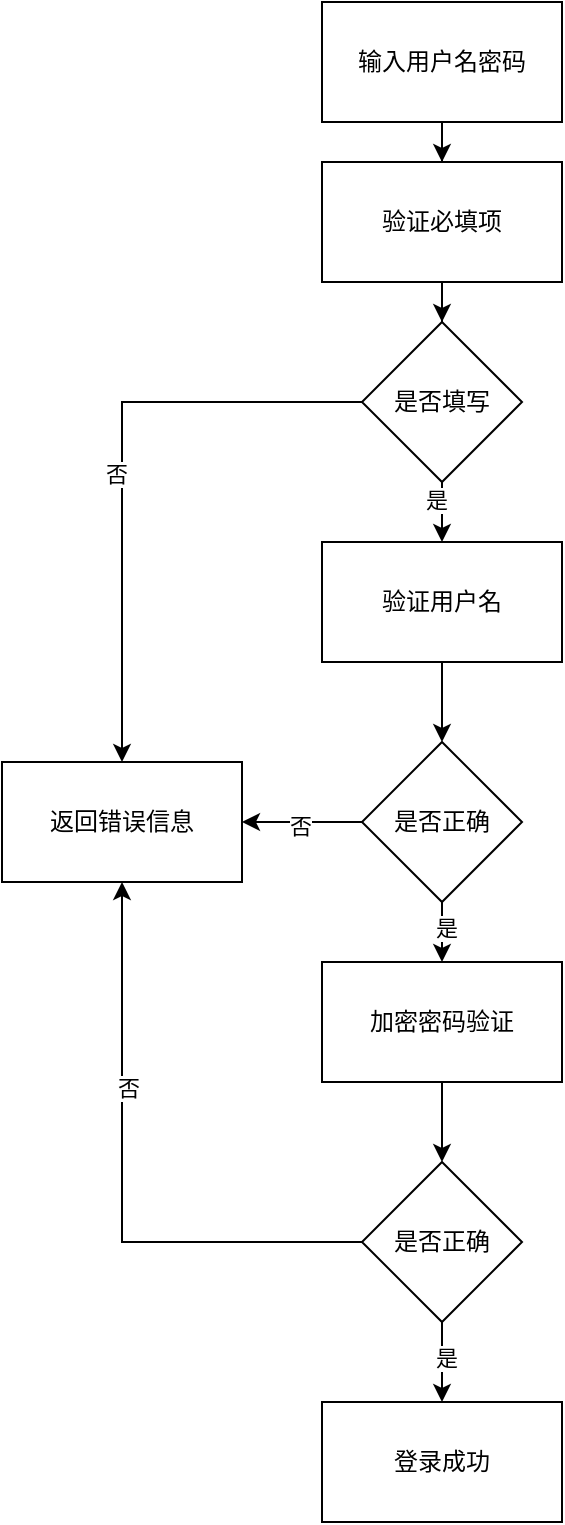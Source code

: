 <mxfile version="21.6.6" type="github">
  <diagram name="第 1 页" id="nJTiro2KDOgA4DlnFe6F">
    <mxGraphModel dx="2074" dy="1078" grid="1" gridSize="10" guides="1" tooltips="1" connect="1" arrows="1" fold="1" page="1" pageScale="1" pageWidth="827" pageHeight="1169" math="0" shadow="0">
      <root>
        <mxCell id="0" />
        <mxCell id="1" parent="0" />
        <mxCell id="Ul7BXX21oTJpgW4vxlUO-3" value="" style="edgeStyle=orthogonalEdgeStyle;rounded=0;orthogonalLoop=1;jettySize=auto;html=1;" edge="1" parent="1" source="Ul7BXX21oTJpgW4vxlUO-1" target="Ul7BXX21oTJpgW4vxlUO-2">
          <mxGeometry relative="1" as="geometry" />
        </mxCell>
        <mxCell id="Ul7BXX21oTJpgW4vxlUO-1" value="输入用户名密码" style="rounded=0;whiteSpace=wrap;html=1;" vertex="1" parent="1">
          <mxGeometry x="434" y="50" width="120" height="60" as="geometry" />
        </mxCell>
        <mxCell id="Ul7BXX21oTJpgW4vxlUO-7" value="" style="edgeStyle=orthogonalEdgeStyle;rounded=0;orthogonalLoop=1;jettySize=auto;html=1;" edge="1" parent="1" source="Ul7BXX21oTJpgW4vxlUO-2" target="Ul7BXX21oTJpgW4vxlUO-6">
          <mxGeometry relative="1" as="geometry" />
        </mxCell>
        <mxCell id="Ul7BXX21oTJpgW4vxlUO-2" value="验证必填项" style="whiteSpace=wrap;html=1;rounded=0;" vertex="1" parent="1">
          <mxGeometry x="434" y="130" width="120" height="60" as="geometry" />
        </mxCell>
        <mxCell id="Ul7BXX21oTJpgW4vxlUO-9" value="" style="edgeStyle=orthogonalEdgeStyle;rounded=0;orthogonalLoop=1;jettySize=auto;html=1;" edge="1" parent="1" source="Ul7BXX21oTJpgW4vxlUO-6" target="Ul7BXX21oTJpgW4vxlUO-8">
          <mxGeometry relative="1" as="geometry" />
        </mxCell>
        <mxCell id="Ul7BXX21oTJpgW4vxlUO-22" value="否" style="edgeLabel;html=1;align=center;verticalAlign=middle;resizable=0;points=[];" vertex="1" connectable="0" parent="Ul7BXX21oTJpgW4vxlUO-9">
          <mxGeometry x="0.04" y="-3" relative="1" as="geometry">
            <mxPoint as="offset" />
          </mxGeometry>
        </mxCell>
        <mxCell id="Ul7BXX21oTJpgW4vxlUO-11" value="" style="edgeStyle=orthogonalEdgeStyle;rounded=0;orthogonalLoop=1;jettySize=auto;html=1;" edge="1" parent="1" source="Ul7BXX21oTJpgW4vxlUO-6" target="Ul7BXX21oTJpgW4vxlUO-10">
          <mxGeometry relative="1" as="geometry" />
        </mxCell>
        <mxCell id="Ul7BXX21oTJpgW4vxlUO-25" value="是" style="edgeLabel;html=1;align=center;verticalAlign=middle;resizable=0;points=[];" vertex="1" connectable="0" parent="Ul7BXX21oTJpgW4vxlUO-11">
          <mxGeometry x="-0.64" y="-3" relative="1" as="geometry">
            <mxPoint as="offset" />
          </mxGeometry>
        </mxCell>
        <mxCell id="Ul7BXX21oTJpgW4vxlUO-6" value="是否填写" style="rhombus;whiteSpace=wrap;html=1;rounded=0;" vertex="1" parent="1">
          <mxGeometry x="454" y="210" width="80" height="80" as="geometry" />
        </mxCell>
        <mxCell id="Ul7BXX21oTJpgW4vxlUO-8" value="返回错误信息" style="whiteSpace=wrap;html=1;rounded=0;" vertex="1" parent="1">
          <mxGeometry x="274" y="430" width="120" height="60" as="geometry" />
        </mxCell>
        <mxCell id="Ul7BXX21oTJpgW4vxlUO-13" value="" style="edgeStyle=orthogonalEdgeStyle;rounded=0;orthogonalLoop=1;jettySize=auto;html=1;" edge="1" parent="1" source="Ul7BXX21oTJpgW4vxlUO-10" target="Ul7BXX21oTJpgW4vxlUO-12">
          <mxGeometry relative="1" as="geometry" />
        </mxCell>
        <mxCell id="Ul7BXX21oTJpgW4vxlUO-10" value="验证用户名" style="whiteSpace=wrap;html=1;rounded=0;" vertex="1" parent="1">
          <mxGeometry x="434" y="320" width="120" height="60" as="geometry" />
        </mxCell>
        <mxCell id="Ul7BXX21oTJpgW4vxlUO-14" style="edgeStyle=orthogonalEdgeStyle;rounded=0;orthogonalLoop=1;jettySize=auto;html=1;entryX=1;entryY=0.5;entryDx=0;entryDy=0;" edge="1" parent="1" source="Ul7BXX21oTJpgW4vxlUO-12" target="Ul7BXX21oTJpgW4vxlUO-8">
          <mxGeometry relative="1" as="geometry" />
        </mxCell>
        <mxCell id="Ul7BXX21oTJpgW4vxlUO-24" value="否" style="edgeLabel;html=1;align=center;verticalAlign=middle;resizable=0;points=[];" vertex="1" connectable="0" parent="Ul7BXX21oTJpgW4vxlUO-14">
          <mxGeometry x="0.033" y="2" relative="1" as="geometry">
            <mxPoint as="offset" />
          </mxGeometry>
        </mxCell>
        <mxCell id="Ul7BXX21oTJpgW4vxlUO-16" value="" style="edgeStyle=orthogonalEdgeStyle;rounded=0;orthogonalLoop=1;jettySize=auto;html=1;" edge="1" parent="1" source="Ul7BXX21oTJpgW4vxlUO-12" target="Ul7BXX21oTJpgW4vxlUO-15">
          <mxGeometry relative="1" as="geometry" />
        </mxCell>
        <mxCell id="Ul7BXX21oTJpgW4vxlUO-26" value="是" style="edgeLabel;html=1;align=center;verticalAlign=middle;resizable=0;points=[];" vertex="1" connectable="0" parent="Ul7BXX21oTJpgW4vxlUO-16">
          <mxGeometry x="0.32" y="2" relative="1" as="geometry">
            <mxPoint as="offset" />
          </mxGeometry>
        </mxCell>
        <mxCell id="Ul7BXX21oTJpgW4vxlUO-12" value="是否正确" style="rhombus;whiteSpace=wrap;html=1;rounded=0;" vertex="1" parent="1">
          <mxGeometry x="454" y="420" width="80" height="80" as="geometry" />
        </mxCell>
        <mxCell id="Ul7BXX21oTJpgW4vxlUO-18" value="" style="edgeStyle=orthogonalEdgeStyle;rounded=0;orthogonalLoop=1;jettySize=auto;html=1;" edge="1" parent="1" source="Ul7BXX21oTJpgW4vxlUO-15" target="Ul7BXX21oTJpgW4vxlUO-17">
          <mxGeometry relative="1" as="geometry" />
        </mxCell>
        <mxCell id="Ul7BXX21oTJpgW4vxlUO-15" value="加密密码验证" style="whiteSpace=wrap;html=1;rounded=0;" vertex="1" parent="1">
          <mxGeometry x="434" y="530" width="120" height="60" as="geometry" />
        </mxCell>
        <mxCell id="Ul7BXX21oTJpgW4vxlUO-19" style="edgeStyle=orthogonalEdgeStyle;rounded=0;orthogonalLoop=1;jettySize=auto;html=1;entryX=0.5;entryY=1;entryDx=0;entryDy=0;" edge="1" parent="1" source="Ul7BXX21oTJpgW4vxlUO-17" target="Ul7BXX21oTJpgW4vxlUO-8">
          <mxGeometry relative="1" as="geometry" />
        </mxCell>
        <mxCell id="Ul7BXX21oTJpgW4vxlUO-23" value="否" style="edgeLabel;html=1;align=center;verticalAlign=middle;resizable=0;points=[];" vertex="1" connectable="0" parent="Ul7BXX21oTJpgW4vxlUO-19">
          <mxGeometry x="0.313" y="-3" relative="1" as="geometry">
            <mxPoint as="offset" />
          </mxGeometry>
        </mxCell>
        <mxCell id="Ul7BXX21oTJpgW4vxlUO-21" value="" style="edgeStyle=orthogonalEdgeStyle;rounded=0;orthogonalLoop=1;jettySize=auto;html=1;" edge="1" parent="1" source="Ul7BXX21oTJpgW4vxlUO-17" target="Ul7BXX21oTJpgW4vxlUO-20">
          <mxGeometry relative="1" as="geometry" />
        </mxCell>
        <mxCell id="Ul7BXX21oTJpgW4vxlUO-27" value="是" style="edgeLabel;html=1;align=center;verticalAlign=middle;resizable=0;points=[];" vertex="1" connectable="0" parent="Ul7BXX21oTJpgW4vxlUO-21">
          <mxGeometry x="-0.1" y="2" relative="1" as="geometry">
            <mxPoint as="offset" />
          </mxGeometry>
        </mxCell>
        <mxCell id="Ul7BXX21oTJpgW4vxlUO-17" value="是否正确" style="rhombus;whiteSpace=wrap;html=1;rounded=0;" vertex="1" parent="1">
          <mxGeometry x="454" y="630" width="80" height="80" as="geometry" />
        </mxCell>
        <mxCell id="Ul7BXX21oTJpgW4vxlUO-20" value="登录成功" style="whiteSpace=wrap;html=1;rounded=0;" vertex="1" parent="1">
          <mxGeometry x="434" y="750" width="120" height="60" as="geometry" />
        </mxCell>
      </root>
    </mxGraphModel>
  </diagram>
</mxfile>
